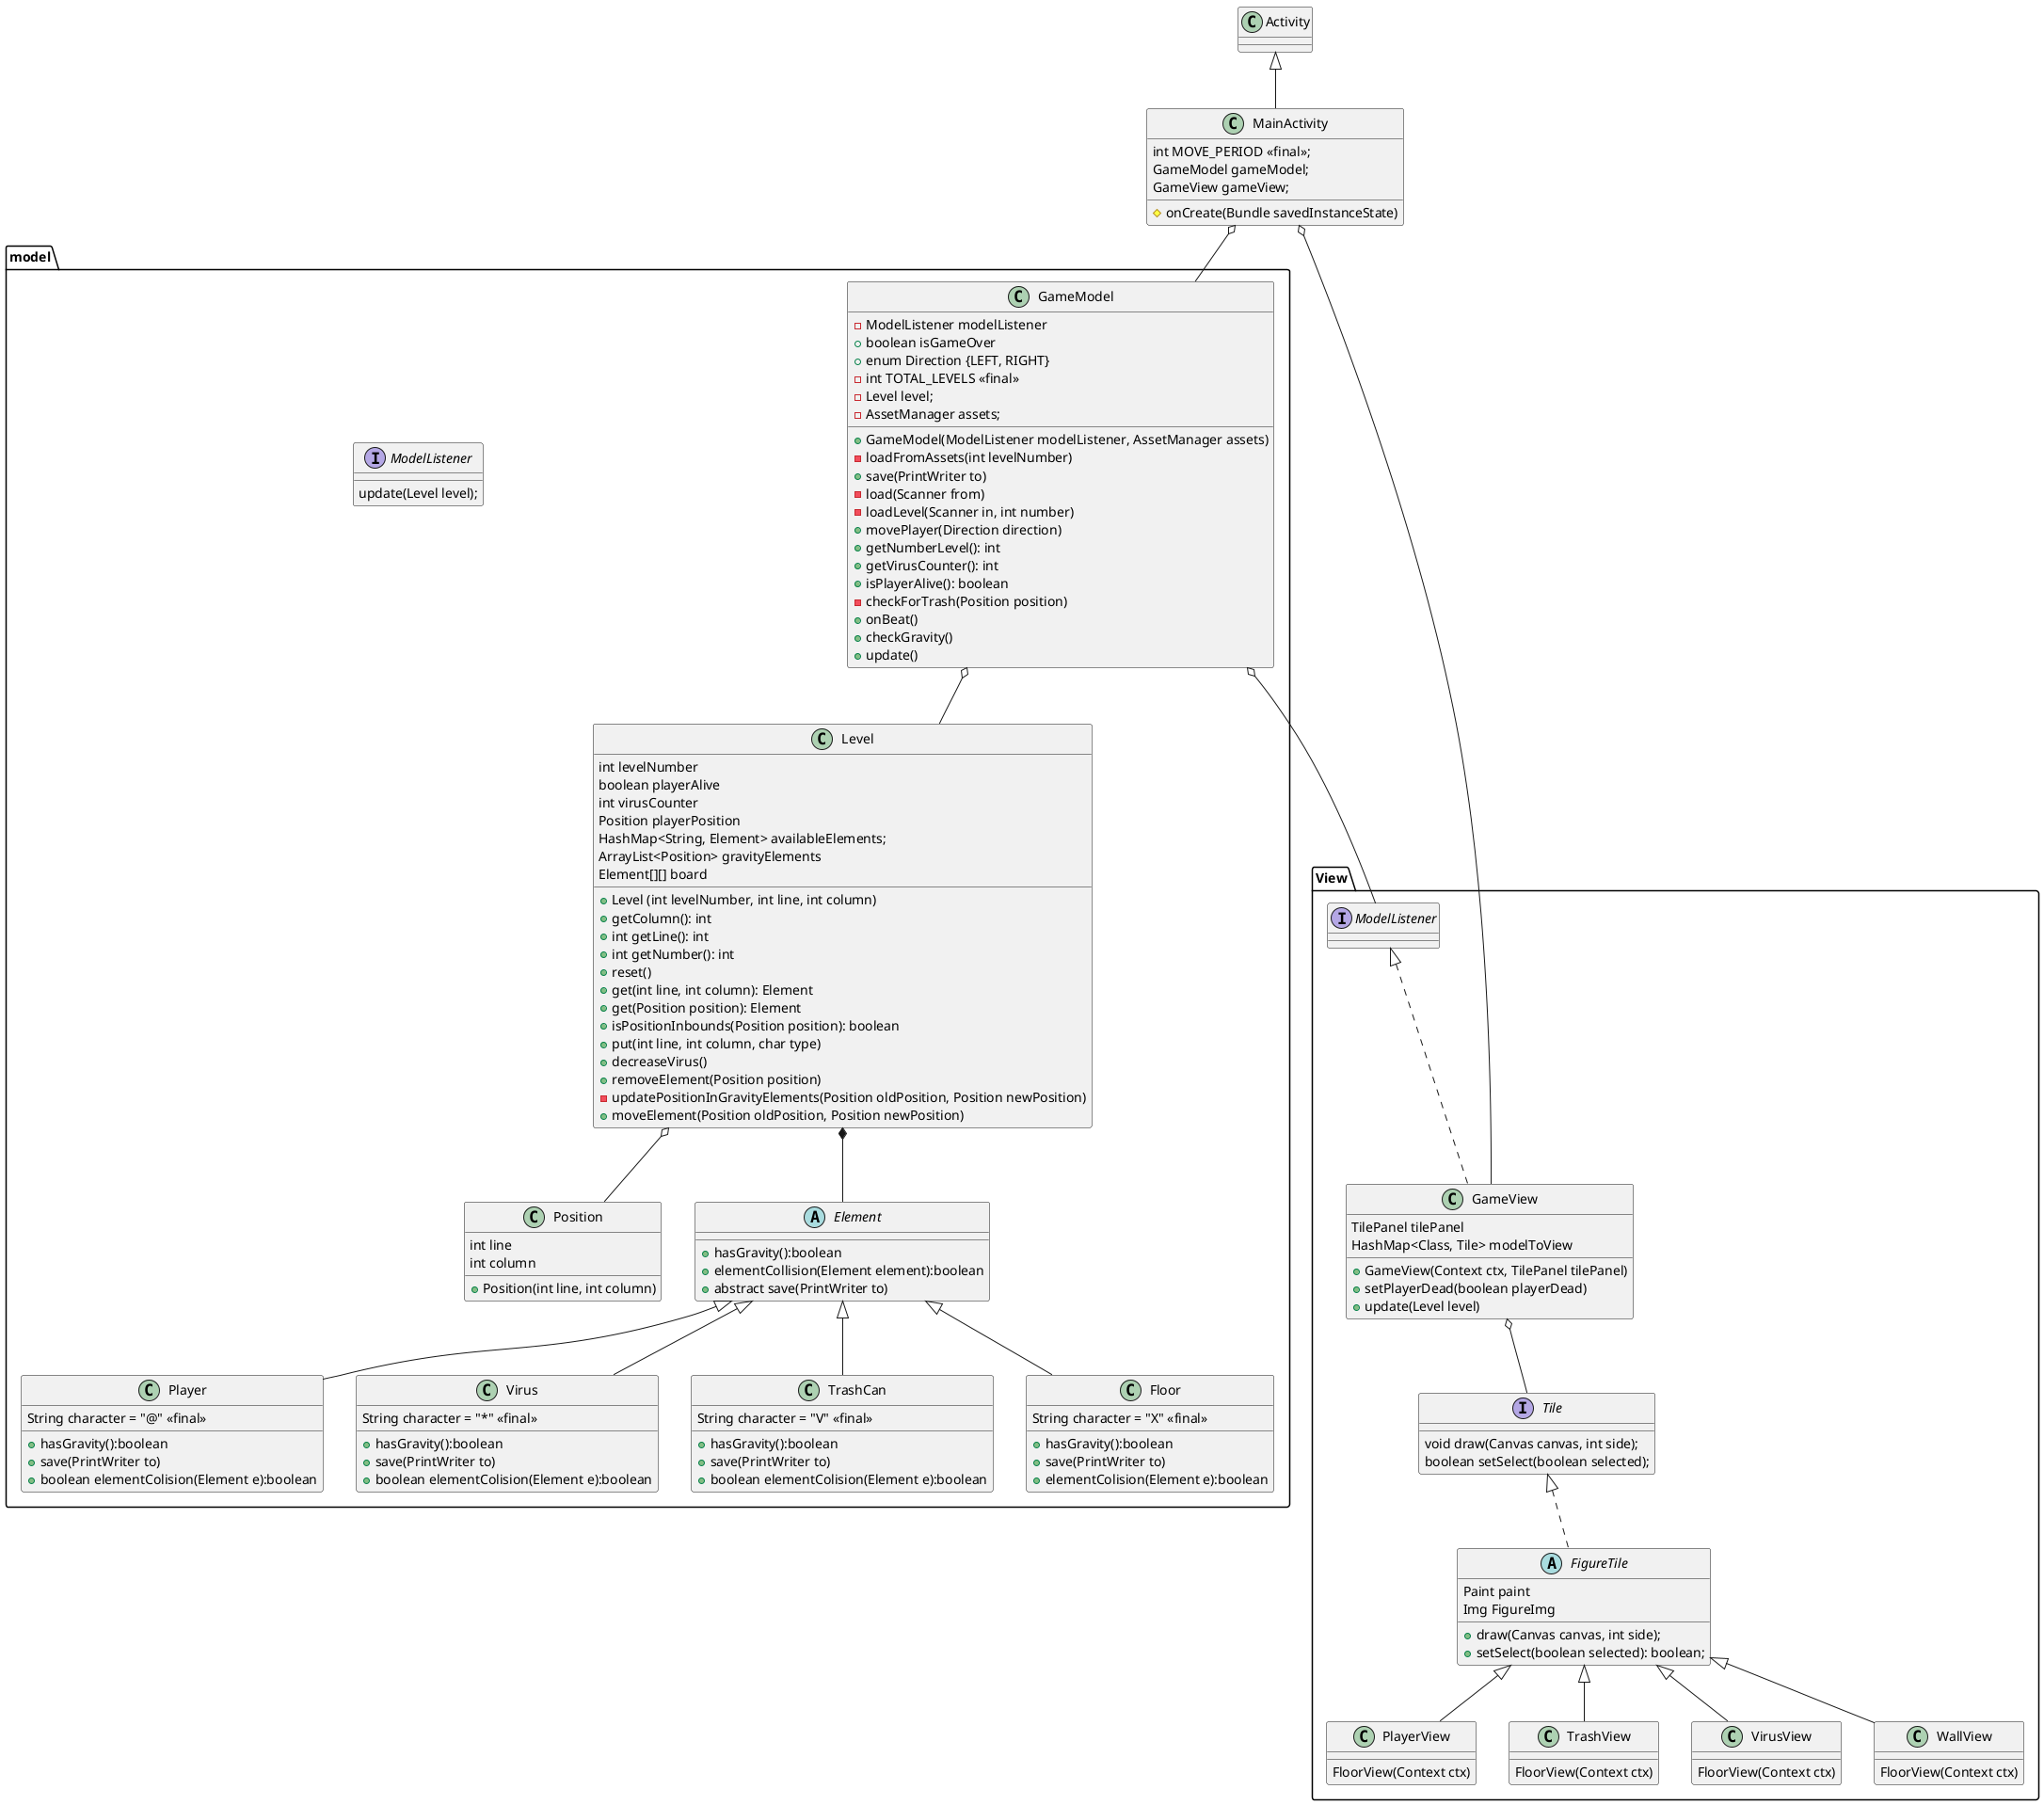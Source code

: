 @startuml



class MainActivity extends Activity{
    int MOVE_PERIOD «final»;
    GameModel gameModel;
    GameView gameView;
    #onCreate(Bundle savedInstanceState)
}

package View {
    MainActivity o-- GameView
    GameView o-- Tile
    interface Tile {
        void draw(Canvas canvas, int side);
        boolean setSelect(boolean selected);
    }
    abstract class FigureTile implements Tile {
        Paint paint
        Img FigureImg
        +draw(Canvas canvas, int side);
        +setSelect(boolean selected): boolean;
    }
    class GameView implements ModelListener {
        TilePanel tilePanel
        HashMap<Class, Tile> modelToView
        +GameView(Context ctx, TilePanel tilePanel)
        +setPlayerDead(boolean playerDead)
        +update(Level level)
    }
    class PlayerView extends FigureTile{
    FloorView(Context ctx)
    }
    class TrashView extends FigureTile{
     FloorView(Context ctx)
    }
    class VirusView extends FigureTile{
    FloorView(Context ctx)
    }
    class WallView extends FigureTile{
    FloorView(Context ctx)
    }
}

package model {

    MainActivity o-- GameModel
    GameModel o-- Level
    GameModel o-- ModelListener
    Level o-- Position
    Level *-- Element

    interface ModelListener {
        update(Level level);
    }

    class Position {
        int line
        int column
        +Position(int line, int column)
    }

    class GameModel {
       -ModelListener modelListener
       +boolean isGameOver
       +enum Direction {LEFT, RIGHT}
       -int TOTAL_LEVELS «final»
       -Level level;
       -AssetManager assets;

        +GameModel(ModelListener modelListener, AssetManager assets)
        -loadFromAssets(int levelNumber)
        +save(PrintWriter to)
        -load(Scanner from)
        -loadLevel(Scanner in, int number)
        +movePlayer(Direction direction)
        +getNumberLevel(): int
        +getVirusCounter(): int
        +isPlayerAlive(): boolean
        -checkForTrash(Position position)
        +onBeat()
        +checkGravity()
        +update()
    }

    class Level {
        int levelNumber
        boolean playerAlive
        int virusCounter
        Position playerPosition
        HashMap<String, Element> availableElements;
        ArrayList<Position> gravityElements
        Element[][] board
        +Level (int levelNumber, int line, int column)
        +getColumn(): int
        +int getLine(): int
        +int getNumber(): int
        +reset()
        +get(int line, int column): Element
        +get(Position position): Element
        +isPositionInbounds(Position position): boolean
        +put(int line, int column, char type)
        +decreaseVirus()
        +removeElement(Position position)
        -updatePositionInGravityElements(Position oldPosition, Position newPosition)
        +moveElement(Position oldPosition, Position newPosition)
    }

    abstract class Element {
        +hasGravity():boolean
        +elementCollision(Element element):boolean
        +abstract save(PrintWriter to)
    }

    class Player extends Element{
        String character = "@" «final»
        +hasGravity():boolean
        +save(PrintWriter to)
        +boolean elementColision(Element e):boolean
    }

    class Virus extends Element {
        String character = "*" «final»
        +hasGravity():boolean
        +save(PrintWriter to)
        +boolean elementColision(Element e):boolean
    }

    class TrashCan extends Element {
        String character = "V" «final»
        +hasGravity():boolean
        +save(PrintWriter to)
        +boolean elementColision(Element e):boolean
    }

    class Floor extends Element {
        String character = "X" «final»
        +hasGravity():boolean
        +save(PrintWriter to)
        +elementColision(Element e):boolean
    }
}
@enduml